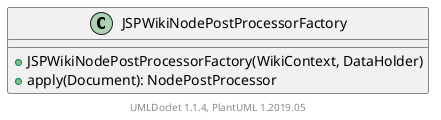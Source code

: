 @startuml

    class JSPWikiNodePostProcessorFactory [[JSPWikiNodePostProcessorFactory.html]] {
        +JSPWikiNodePostProcessorFactory(WikiContext, DataHolder)
        +apply(Document): NodePostProcessor
    }


    center footer UMLDoclet 1.1.4, PlantUML 1.2019.05
@enduml
